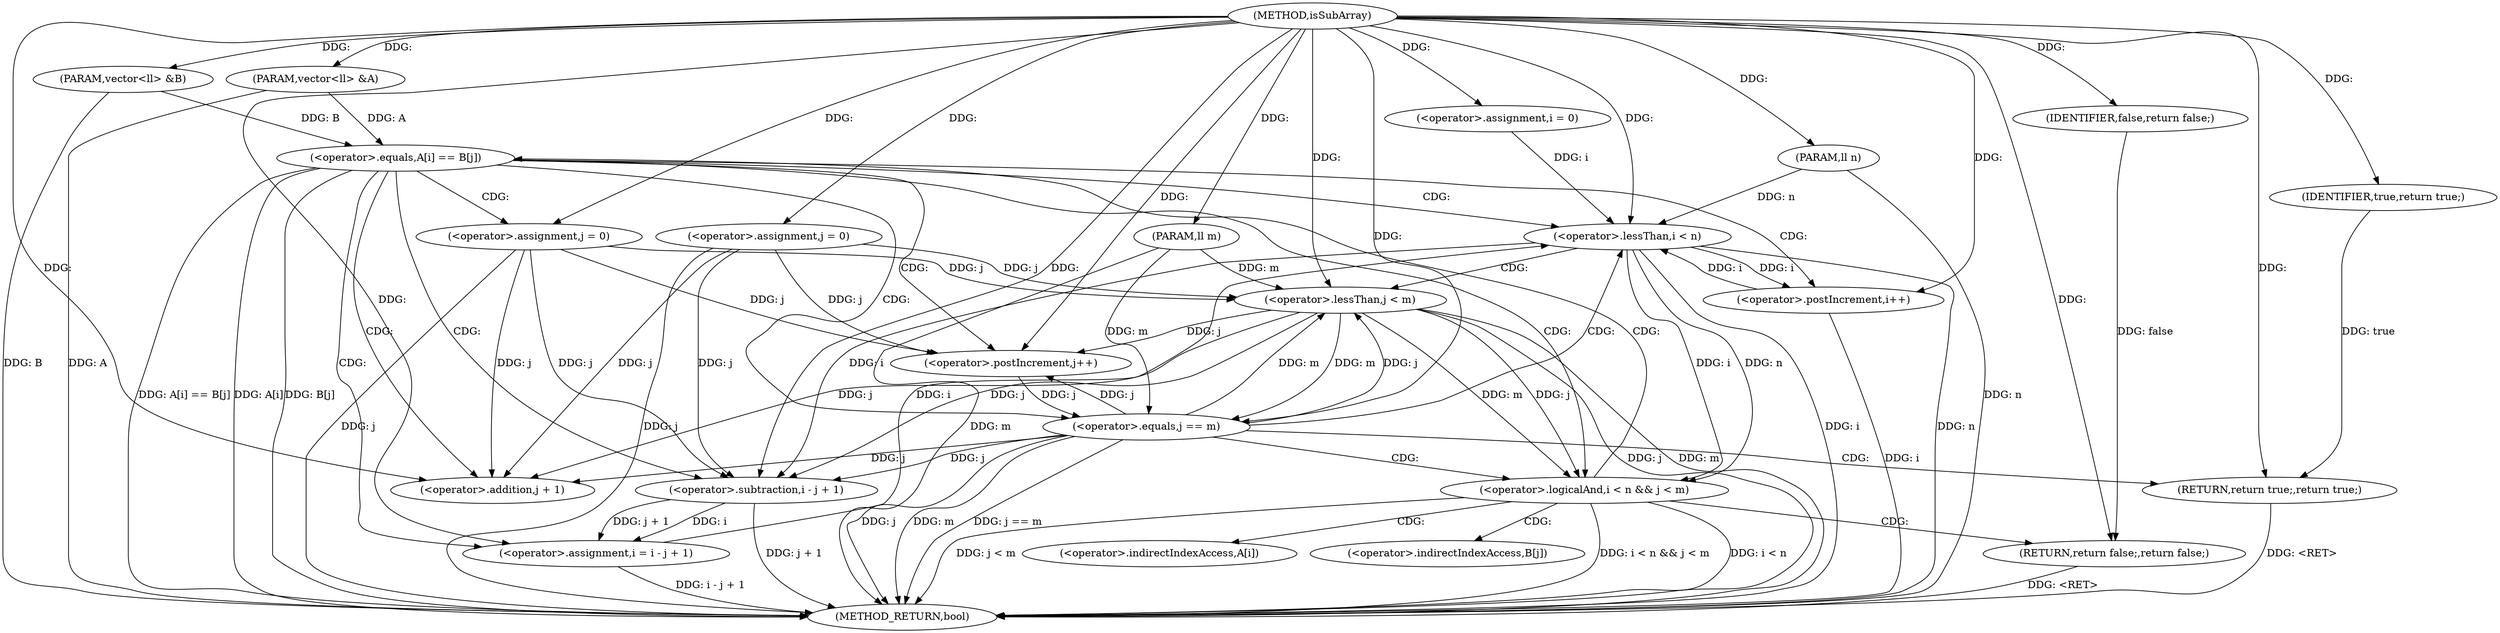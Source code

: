 digraph "isSubArray" {  
"1000206" [label = "(METHOD,isSubArray)" ]
"1000262" [label = "(METHOD_RETURN,bool)" ]
"1000207" [label = "(PARAM,vector<ll> &A)" ]
"1000208" [label = "(PARAM,vector<ll> &B)" ]
"1000209" [label = "(PARAM,ll n)" ]
"1000210" [label = "(PARAM,ll m)" ]
"1000213" [label = "(<operator>.assignment,i = 0)" ]
"1000217" [label = "(<operator>.assignment,j = 0)" ]
"1000260" [label = "(RETURN,return false;,return false;)" ]
"1000221" [label = "(<operator>.logicalAnd,i < n && j < m)" ]
"1000261" [label = "(IDENTIFIER,false,return false;)" ]
"1000222" [label = "(<operator>.lessThan,i < n)" ]
"1000225" [label = "(<operator>.lessThan,j < m)" ]
"1000230" [label = "(<operator>.equals,A[i] == B[j])" ]
"1000238" [label = "(<operator>.postIncrement,i++)" ]
"1000240" [label = "(<operator>.postIncrement,j++)" ]
"1000243" [label = "(<operator>.equals,j == m)" ]
"1000246" [label = "(RETURN,return true;,return true;)" ]
"1000250" [label = "(<operator>.assignment,i = i - j + 1)" ]
"1000257" [label = "(<operator>.assignment,j = 0)" ]
"1000247" [label = "(IDENTIFIER,true,return true;)" ]
"1000252" [label = "(<operator>.subtraction,i - j + 1)" ]
"1000254" [label = "(<operator>.addition,j + 1)" ]
"1000231" [label = "(<operator>.indirectIndexAccess,A[i])" ]
"1000234" [label = "(<operator>.indirectIndexAccess,B[j])" ]
  "1000246" -> "1000262"  [ label = "DDG: <RET>"] 
  "1000207" -> "1000262"  [ label = "DDG: A"] 
  "1000208" -> "1000262"  [ label = "DDG: B"] 
  "1000209" -> "1000262"  [ label = "DDG: n"] 
  "1000210" -> "1000262"  [ label = "DDG: m"] 
  "1000217" -> "1000262"  [ label = "DDG: j"] 
  "1000222" -> "1000262"  [ label = "DDG: i"] 
  "1000222" -> "1000262"  [ label = "DDG: n"] 
  "1000221" -> "1000262"  [ label = "DDG: i < n"] 
  "1000225" -> "1000262"  [ label = "DDG: j"] 
  "1000225" -> "1000262"  [ label = "DDG: m"] 
  "1000221" -> "1000262"  [ label = "DDG: j < m"] 
  "1000221" -> "1000262"  [ label = "DDG: i < n && j < m"] 
  "1000230" -> "1000262"  [ label = "DDG: A[i]"] 
  "1000230" -> "1000262"  [ label = "DDG: B[j]"] 
  "1000230" -> "1000262"  [ label = "DDG: A[i] == B[j]"] 
  "1000252" -> "1000262"  [ label = "DDG: j + 1"] 
  "1000250" -> "1000262"  [ label = "DDG: i - j + 1"] 
  "1000257" -> "1000262"  [ label = "DDG: j"] 
  "1000238" -> "1000262"  [ label = "DDG: i"] 
  "1000243" -> "1000262"  [ label = "DDG: j"] 
  "1000243" -> "1000262"  [ label = "DDG: m"] 
  "1000243" -> "1000262"  [ label = "DDG: j == m"] 
  "1000260" -> "1000262"  [ label = "DDG: <RET>"] 
  "1000206" -> "1000207"  [ label = "DDG: "] 
  "1000206" -> "1000208"  [ label = "DDG: "] 
  "1000206" -> "1000209"  [ label = "DDG: "] 
  "1000206" -> "1000210"  [ label = "DDG: "] 
  "1000206" -> "1000213"  [ label = "DDG: "] 
  "1000206" -> "1000217"  [ label = "DDG: "] 
  "1000261" -> "1000260"  [ label = "DDG: false"] 
  "1000206" -> "1000260"  [ label = "DDG: "] 
  "1000206" -> "1000261"  [ label = "DDG: "] 
  "1000222" -> "1000221"  [ label = "DDG: i"] 
  "1000222" -> "1000221"  [ label = "DDG: n"] 
  "1000225" -> "1000221"  [ label = "DDG: j"] 
  "1000225" -> "1000221"  [ label = "DDG: m"] 
  "1000213" -> "1000222"  [ label = "DDG: i"] 
  "1000250" -> "1000222"  [ label = "DDG: i"] 
  "1000238" -> "1000222"  [ label = "DDG: i"] 
  "1000206" -> "1000222"  [ label = "DDG: "] 
  "1000209" -> "1000222"  [ label = "DDG: n"] 
  "1000217" -> "1000225"  [ label = "DDG: j"] 
  "1000257" -> "1000225"  [ label = "DDG: j"] 
  "1000243" -> "1000225"  [ label = "DDG: j"] 
  "1000206" -> "1000225"  [ label = "DDG: "] 
  "1000243" -> "1000225"  [ label = "DDG: m"] 
  "1000210" -> "1000225"  [ label = "DDG: m"] 
  "1000207" -> "1000230"  [ label = "DDG: A"] 
  "1000208" -> "1000230"  [ label = "DDG: B"] 
  "1000222" -> "1000238"  [ label = "DDG: i"] 
  "1000206" -> "1000238"  [ label = "DDG: "] 
  "1000217" -> "1000240"  [ label = "DDG: j"] 
  "1000225" -> "1000240"  [ label = "DDG: j"] 
  "1000257" -> "1000240"  [ label = "DDG: j"] 
  "1000243" -> "1000240"  [ label = "DDG: j"] 
  "1000206" -> "1000240"  [ label = "DDG: "] 
  "1000247" -> "1000246"  [ label = "DDG: true"] 
  "1000206" -> "1000246"  [ label = "DDG: "] 
  "1000252" -> "1000250"  [ label = "DDG: j + 1"] 
  "1000252" -> "1000250"  [ label = "DDG: i"] 
  "1000206" -> "1000257"  [ label = "DDG: "] 
  "1000240" -> "1000243"  [ label = "DDG: j"] 
  "1000206" -> "1000243"  [ label = "DDG: "] 
  "1000225" -> "1000243"  [ label = "DDG: m"] 
  "1000210" -> "1000243"  [ label = "DDG: m"] 
  "1000206" -> "1000247"  [ label = "DDG: "] 
  "1000206" -> "1000250"  [ label = "DDG: "] 
  "1000222" -> "1000252"  [ label = "DDG: i"] 
  "1000206" -> "1000252"  [ label = "DDG: "] 
  "1000217" -> "1000252"  [ label = "DDG: j"] 
  "1000225" -> "1000252"  [ label = "DDG: j"] 
  "1000257" -> "1000252"  [ label = "DDG: j"] 
  "1000243" -> "1000252"  [ label = "DDG: j"] 
  "1000217" -> "1000254"  [ label = "DDG: j"] 
  "1000225" -> "1000254"  [ label = "DDG: j"] 
  "1000257" -> "1000254"  [ label = "DDG: j"] 
  "1000243" -> "1000254"  [ label = "DDG: j"] 
  "1000206" -> "1000254"  [ label = "DDG: "] 
  "1000221" -> "1000234"  [ label = "CDG: "] 
  "1000221" -> "1000231"  [ label = "CDG: "] 
  "1000221" -> "1000260"  [ label = "CDG: "] 
  "1000221" -> "1000230"  [ label = "CDG: "] 
  "1000222" -> "1000225"  [ label = "CDG: "] 
  "1000230" -> "1000222"  [ label = "CDG: "] 
  "1000230" -> "1000254"  [ label = "CDG: "] 
  "1000230" -> "1000238"  [ label = "CDG: "] 
  "1000230" -> "1000252"  [ label = "CDG: "] 
  "1000230" -> "1000221"  [ label = "CDG: "] 
  "1000230" -> "1000250"  [ label = "CDG: "] 
  "1000230" -> "1000257"  [ label = "CDG: "] 
  "1000230" -> "1000240"  [ label = "CDG: "] 
  "1000230" -> "1000243"  [ label = "CDG: "] 
  "1000243" -> "1000222"  [ label = "CDG: "] 
  "1000243" -> "1000246"  [ label = "CDG: "] 
  "1000243" -> "1000221"  [ label = "CDG: "] 
}
